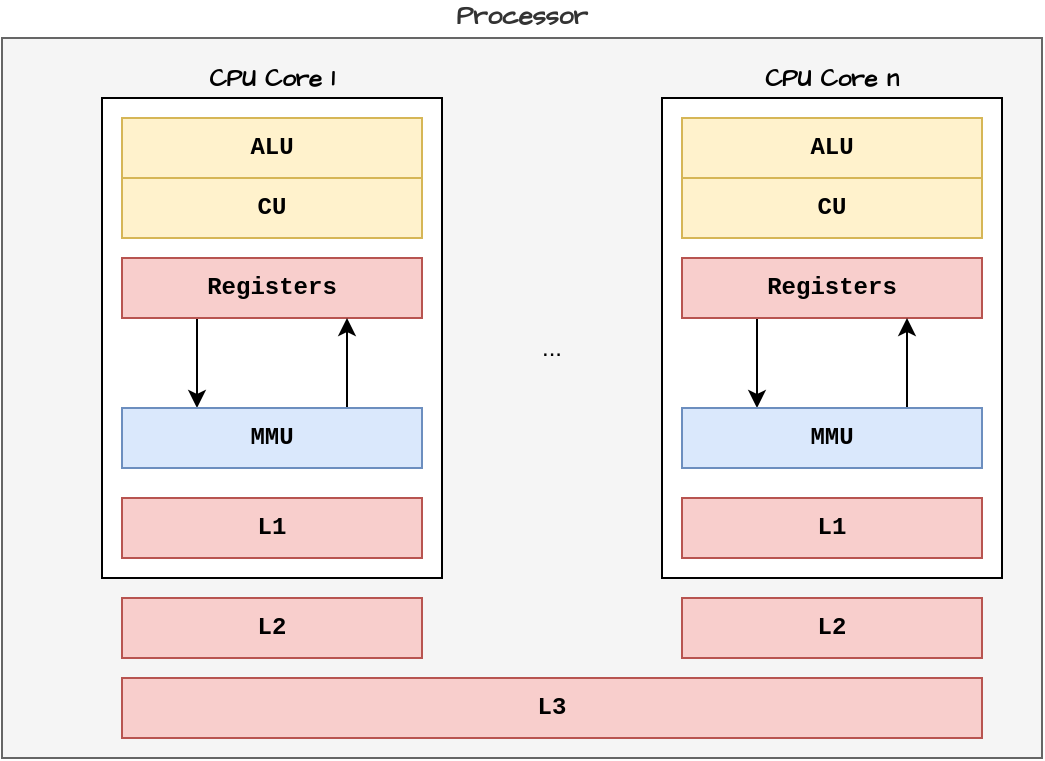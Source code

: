 <mxfile version="24.6.4" type="device" pages="2">
  <diagram name="basic-components" id="iojS-CCnx_bVfTF9nqe0">
    <mxGraphModel dx="782" dy="933" grid="1" gridSize="10" guides="1" tooltips="1" connect="1" arrows="1" fold="1" page="1" pageScale="1" pageWidth="1100" pageHeight="850" math="0" shadow="0">
      <root>
        <mxCell id="0" />
        <mxCell id="1" parent="0" />
        <mxCell id="Sic2H0vIKLADrT_T7rRa-21" value="&lt;font face=&quot;Architects Daughter&quot; style=&quot;font-size: 13px;&quot;&gt;&lt;b style=&quot;font-size: 13px;&quot;&gt;Processor&lt;/b&gt;&lt;/font&gt;" style="rounded=0;whiteSpace=wrap;html=1;verticalAlign=bottom;labelPosition=center;verticalLabelPosition=top;align=center;fontSize=13;fillColor=#f5f5f5;strokeColor=#666666;fontColor=#333333;" vertex="1" parent="1">
          <mxGeometry x="390" y="130" width="520" height="360" as="geometry" />
        </mxCell>
        <mxCell id="Sic2H0vIKLADrT_T7rRa-6" value="&lt;b&gt;L3&lt;/b&gt;" style="rounded=0;whiteSpace=wrap;html=1;fontFamily=Courier New;fillColor=#f8cecc;strokeColor=#b85450;" vertex="1" parent="1">
          <mxGeometry x="450" y="450" width="430" height="30" as="geometry" />
        </mxCell>
        <mxCell id="Sic2H0vIKLADrT_T7rRa-18" value="" style="group" vertex="1" connectable="0" parent="1">
          <mxGeometry x="720" y="160" width="170" height="280" as="geometry" />
        </mxCell>
        <mxCell id="Sic2H0vIKLADrT_T7rRa-9" value="CPU Core n" style="rounded=0;whiteSpace=wrap;html=1;hachureGap=4;fontFamily=Architects Daughter;fontSource=https%3A%2F%2Ffonts.googleapis.com%2Fcss%3Ffamily%3DArchitects%2BDaughter;movable=1;resizable=1;rotatable=1;deletable=1;editable=1;locked=0;connectable=1;labelPosition=center;verticalLabelPosition=top;align=center;verticalAlign=bottom;fontSize=12;fontStyle=1;" vertex="1" parent="Sic2H0vIKLADrT_T7rRa-18">
          <mxGeometry width="170" height="240" as="geometry" />
        </mxCell>
        <mxCell id="Sic2H0vIKLADrT_T7rRa-10" value="&lt;b&gt;ALU&lt;/b&gt;" style="rounded=0;whiteSpace=wrap;html=1;fontFamily=Courier New;fillColor=#fff2cc;strokeColor=#d6b656;" vertex="1" parent="Sic2H0vIKLADrT_T7rRa-18">
          <mxGeometry x="10" y="10" width="150" height="30" as="geometry" />
        </mxCell>
        <mxCell id="Sic2H0vIKLADrT_T7rRa-11" value="&lt;b&gt;CU&lt;/b&gt;" style="rounded=0;whiteSpace=wrap;html=1;fontFamily=Courier New;fillColor=#fff2cc;strokeColor=#d6b656;" vertex="1" parent="Sic2H0vIKLADrT_T7rRa-18">
          <mxGeometry x="10" y="40" width="150" height="30" as="geometry" />
        </mxCell>
        <mxCell id="Sic2H0vIKLADrT_T7rRa-12" style="edgeStyle=orthogonalEdgeStyle;rounded=0;orthogonalLoop=1;jettySize=auto;html=1;exitX=0.25;exitY=1;exitDx=0;exitDy=0;entryX=0.25;entryY=0;entryDx=0;entryDy=0;" edge="1" source="Sic2H0vIKLADrT_T7rRa-13" target="Sic2H0vIKLADrT_T7rRa-15" parent="Sic2H0vIKLADrT_T7rRa-18">
          <mxGeometry relative="1" as="geometry" />
        </mxCell>
        <mxCell id="Sic2H0vIKLADrT_T7rRa-13" value="&lt;b&gt;Registers&lt;/b&gt;" style="rounded=0;whiteSpace=wrap;html=1;fontFamily=Courier New;fillColor=#f8cecc;strokeColor=#b85450;" vertex="1" parent="Sic2H0vIKLADrT_T7rRa-18">
          <mxGeometry x="10" y="80" width="150" height="30" as="geometry" />
        </mxCell>
        <mxCell id="Sic2H0vIKLADrT_T7rRa-14" style="edgeStyle=orthogonalEdgeStyle;rounded=0;orthogonalLoop=1;jettySize=auto;html=1;exitX=0.75;exitY=0;exitDx=0;exitDy=0;entryX=0.75;entryY=1;entryDx=0;entryDy=0;" edge="1" source="Sic2H0vIKLADrT_T7rRa-15" target="Sic2H0vIKLADrT_T7rRa-13" parent="Sic2H0vIKLADrT_T7rRa-18">
          <mxGeometry relative="1" as="geometry" />
        </mxCell>
        <mxCell id="Sic2H0vIKLADrT_T7rRa-15" value="&lt;b&gt;MMU&lt;/b&gt;" style="rounded=0;whiteSpace=wrap;html=1;fontFamily=Courier New;fillColor=#dae8fc;strokeColor=#6c8ebf;" vertex="1" parent="Sic2H0vIKLADrT_T7rRa-18">
          <mxGeometry x="10" y="155" width="150" height="30" as="geometry" />
        </mxCell>
        <mxCell id="Sic2H0vIKLADrT_T7rRa-16" value="&lt;b&gt;L1&lt;/b&gt;" style="rounded=0;whiteSpace=wrap;html=1;fontFamily=Courier New;fillColor=#f8cecc;strokeColor=#b85450;" vertex="1" parent="Sic2H0vIKLADrT_T7rRa-18">
          <mxGeometry x="10" y="200" width="150" height="30" as="geometry" />
        </mxCell>
        <mxCell id="Sic2H0vIKLADrT_T7rRa-17" value="&lt;b&gt;L2&lt;/b&gt;" style="rounded=0;whiteSpace=wrap;html=1;fontFamily=Courier New;fillColor=#f8cecc;strokeColor=#b85450;" vertex="1" parent="Sic2H0vIKLADrT_T7rRa-18">
          <mxGeometry x="10" y="250" width="150" height="30" as="geometry" />
        </mxCell>
        <mxCell id="Sic2H0vIKLADrT_T7rRa-19" value="" style="group" vertex="1" connectable="0" parent="1">
          <mxGeometry x="440" y="160" width="170" height="280" as="geometry" />
        </mxCell>
        <mxCell id="_qikQMmCD5JVBKFu7b-j-10" value="CPU Core 1" style="rounded=0;whiteSpace=wrap;html=1;hachureGap=4;fontFamily=Architects Daughter;fontSource=https%3A%2F%2Ffonts.googleapis.com%2Fcss%3Ffamily%3DArchitects%2BDaughter;movable=1;resizable=1;rotatable=1;deletable=1;editable=1;locked=0;connectable=1;labelPosition=center;verticalLabelPosition=top;align=center;verticalAlign=bottom;fontSize=12;fontStyle=1;" parent="Sic2H0vIKLADrT_T7rRa-19" vertex="1">
          <mxGeometry width="170" height="240" as="geometry" />
        </mxCell>
        <mxCell id="C56rg1Ma0Jg-8kV4Vnkv-4" value="&lt;b&gt;ALU&lt;/b&gt;" style="rounded=0;whiteSpace=wrap;html=1;fontFamily=Courier New;fillColor=#fff2cc;strokeColor=#d6b656;" parent="Sic2H0vIKLADrT_T7rRa-19" vertex="1">
          <mxGeometry x="10" y="10" width="150" height="30" as="geometry" />
        </mxCell>
        <mxCell id="Sic2H0vIKLADrT_T7rRa-1" value="&lt;b&gt;CU&lt;/b&gt;" style="rounded=0;whiteSpace=wrap;html=1;fontFamily=Courier New;fillColor=#fff2cc;strokeColor=#d6b656;" vertex="1" parent="Sic2H0vIKLADrT_T7rRa-19">
          <mxGeometry x="10" y="40" width="150" height="30" as="geometry" />
        </mxCell>
        <mxCell id="Sic2H0vIKLADrT_T7rRa-7" style="edgeStyle=orthogonalEdgeStyle;rounded=0;orthogonalLoop=1;jettySize=auto;html=1;exitX=0.25;exitY=1;exitDx=0;exitDy=0;entryX=0.25;entryY=0;entryDx=0;entryDy=0;" edge="1" parent="Sic2H0vIKLADrT_T7rRa-19" source="Sic2H0vIKLADrT_T7rRa-2" target="Sic2H0vIKLADrT_T7rRa-3">
          <mxGeometry relative="1" as="geometry" />
        </mxCell>
        <mxCell id="Sic2H0vIKLADrT_T7rRa-2" value="&lt;b&gt;Registers&lt;/b&gt;" style="rounded=0;whiteSpace=wrap;html=1;fontFamily=Courier New;fillColor=#f8cecc;strokeColor=#b85450;" vertex="1" parent="Sic2H0vIKLADrT_T7rRa-19">
          <mxGeometry x="10" y="80" width="150" height="30" as="geometry" />
        </mxCell>
        <mxCell id="Sic2H0vIKLADrT_T7rRa-8" style="edgeStyle=orthogonalEdgeStyle;rounded=0;orthogonalLoop=1;jettySize=auto;html=1;exitX=0.75;exitY=0;exitDx=0;exitDy=0;entryX=0.75;entryY=1;entryDx=0;entryDy=0;" edge="1" parent="Sic2H0vIKLADrT_T7rRa-19" source="Sic2H0vIKLADrT_T7rRa-3" target="Sic2H0vIKLADrT_T7rRa-2">
          <mxGeometry relative="1" as="geometry" />
        </mxCell>
        <mxCell id="Sic2H0vIKLADrT_T7rRa-3" value="&lt;b&gt;MMU&lt;/b&gt;" style="rounded=0;whiteSpace=wrap;html=1;fontFamily=Courier New;fillColor=#dae8fc;strokeColor=#6c8ebf;" vertex="1" parent="Sic2H0vIKLADrT_T7rRa-19">
          <mxGeometry x="10" y="155" width="150" height="30" as="geometry" />
        </mxCell>
        <mxCell id="Sic2H0vIKLADrT_T7rRa-4" value="&lt;b&gt;L1&lt;/b&gt;" style="rounded=0;whiteSpace=wrap;html=1;fontFamily=Courier New;fillColor=#f8cecc;strokeColor=#b85450;" vertex="1" parent="Sic2H0vIKLADrT_T7rRa-19">
          <mxGeometry x="10" y="200" width="150" height="30" as="geometry" />
        </mxCell>
        <mxCell id="Sic2H0vIKLADrT_T7rRa-5" value="&lt;b&gt;L2&lt;/b&gt;" style="rounded=0;whiteSpace=wrap;html=1;fontFamily=Courier New;fillColor=#f8cecc;strokeColor=#b85450;" vertex="1" parent="Sic2H0vIKLADrT_T7rRa-19">
          <mxGeometry x="10" y="250" width="150" height="30" as="geometry" />
        </mxCell>
        <mxCell id="Sic2H0vIKLADrT_T7rRa-20" value="..." style="text;html=1;align=center;verticalAlign=middle;whiteSpace=wrap;rounded=0;" vertex="1" parent="1">
          <mxGeometry x="635" y="270" width="60" height="30" as="geometry" />
        </mxCell>
      </root>
    </mxGraphModel>
  </diagram>
  <diagram id="IsoR7kzkYtjIUxYW8Evj" name="Page-2">
    <mxGraphModel grid="1" page="1" gridSize="10" guides="1" tooltips="1" connect="1" arrows="1" fold="1" pageScale="1" pageWidth="1100" pageHeight="850" math="0" shadow="0">
      <root>
        <mxCell id="0" />
        <mxCell id="1" parent="0" />
      </root>
    </mxGraphModel>
  </diagram>
</mxfile>
